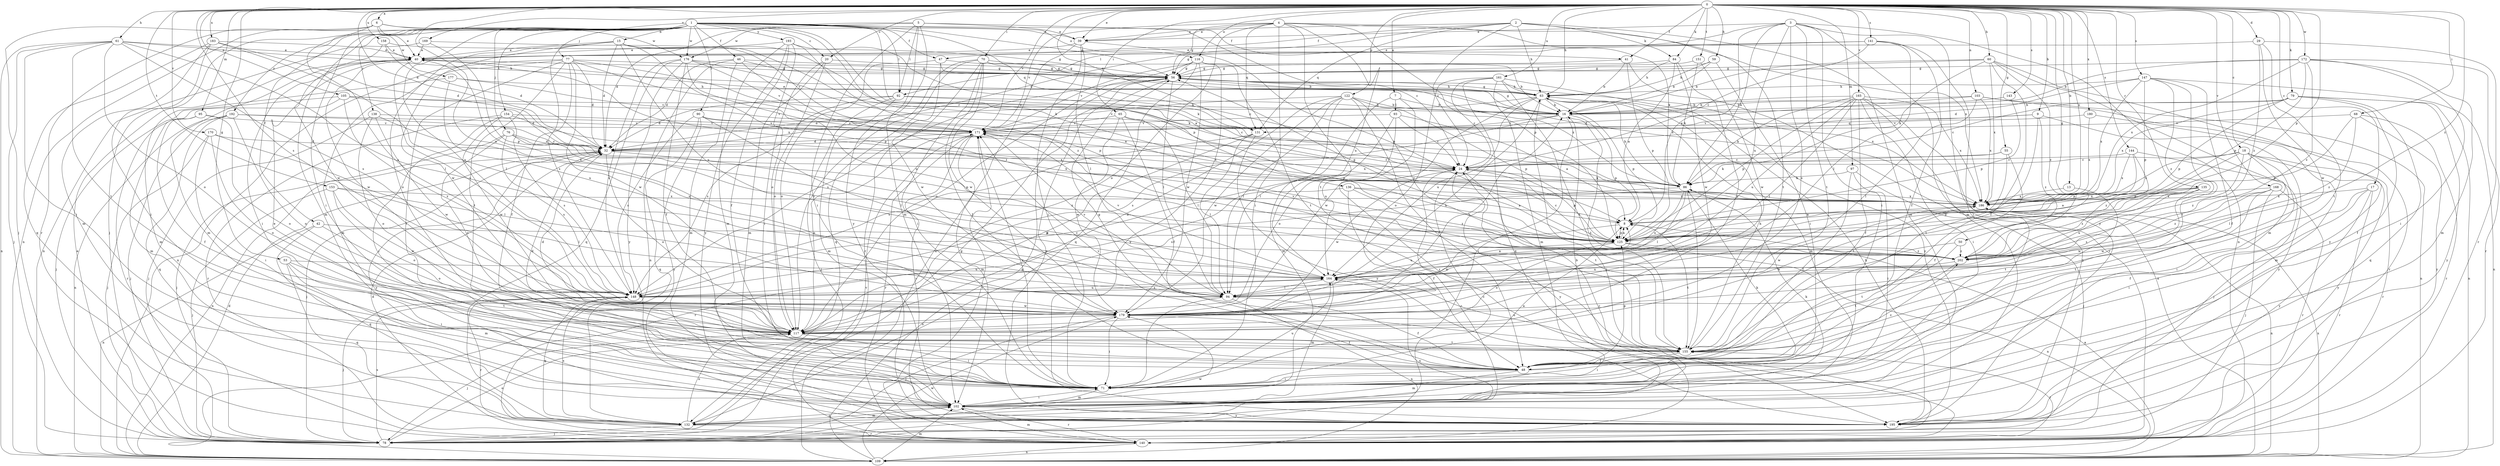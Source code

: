 strict digraph  {
0;
1;
2;
3;
4;
5;
6;
7;
8;
9;
13;
15;
16;
17;
18;
20;
24;
29;
32;
39;
40;
41;
42;
46;
47;
48;
50;
53;
55;
56;
59;
60;
61;
63;
65;
68;
70;
71;
76;
77;
78;
79;
84;
86;
90;
92;
93;
94;
95;
97;
102;
103;
105;
109;
116;
117;
122;
125;
131;
132;
135;
136;
138;
140;
141;
143;
144;
147;
148;
151;
153;
154;
155;
158;
161;
164;
165;
168;
169;
170;
171;
172;
176;
177;
179;
180;
183;
186;
192;
193;
195;
202;
0 -> 6  [label=a];
0 -> 7  [label=a];
0 -> 9  [label=b];
0 -> 13  [label=b];
0 -> 17  [label=c];
0 -> 18  [label=c];
0 -> 20  [label=c];
0 -> 29  [label=d];
0 -> 32  [label=d];
0 -> 39  [label=e];
0 -> 41  [label=f];
0 -> 50  [label=g];
0 -> 53  [label=g];
0 -> 55  [label=g];
0 -> 59  [label=h];
0 -> 60  [label=h];
0 -> 61  [label=h];
0 -> 63  [label=h];
0 -> 65  [label=i];
0 -> 68  [label=i];
0 -> 70  [label=i];
0 -> 79  [label=k];
0 -> 84  [label=k];
0 -> 95  [label=m];
0 -> 97  [label=m];
0 -> 103  [label=n];
0 -> 105  [label=n];
0 -> 116  [label=o];
0 -> 122  [label=p];
0 -> 125  [label=p];
0 -> 131  [label=q];
0 -> 135  [label=r];
0 -> 141  [label=s];
0 -> 143  [label=s];
0 -> 144  [label=s];
0 -> 147  [label=s];
0 -> 148  [label=s];
0 -> 151  [label=t];
0 -> 153  [label=t];
0 -> 158  [label=u];
0 -> 161  [label=u];
0 -> 164  [label=u];
0 -> 165  [label=v];
0 -> 168  [label=v];
0 -> 169  [label=v];
0 -> 170  [label=v];
0 -> 171  [label=v];
0 -> 172  [label=w];
0 -> 180  [label=x];
0 -> 183  [label=x];
0 -> 186  [label=x];
0 -> 202  [label=z];
1 -> 8  [label=a];
1 -> 15  [label=b];
1 -> 20  [label=c];
1 -> 41  [label=f];
1 -> 42  [label=f];
1 -> 46  [label=f];
1 -> 47  [label=f];
1 -> 56  [label=g];
1 -> 71  [label=i];
1 -> 76  [label=j];
1 -> 77  [label=j];
1 -> 78  [label=j];
1 -> 90  [label=l];
1 -> 92  [label=l];
1 -> 102  [label=m];
1 -> 109  [label=n];
1 -> 116  [label=o];
1 -> 125  [label=p];
1 -> 131  [label=q];
1 -> 136  [label=r];
1 -> 138  [label=r];
1 -> 148  [label=s];
1 -> 154  [label=t];
1 -> 176  [label=w];
1 -> 192  [label=y];
1 -> 193  [label=y];
2 -> 24  [label=c];
2 -> 32  [label=d];
2 -> 39  [label=e];
2 -> 47  [label=f];
2 -> 63  [label=h];
2 -> 84  [label=k];
2 -> 102  [label=m];
2 -> 131  [label=q];
2 -> 155  [label=t];
3 -> 8  [label=a];
3 -> 39  [label=e];
3 -> 71  [label=i];
3 -> 86  [label=k];
3 -> 92  [label=l];
3 -> 102  [label=m];
3 -> 109  [label=n];
3 -> 117  [label=o];
3 -> 155  [label=t];
3 -> 164  [label=u];
3 -> 195  [label=y];
4 -> 39  [label=e];
4 -> 56  [label=g];
4 -> 71  [label=i];
4 -> 86  [label=k];
4 -> 117  [label=o];
4 -> 125  [label=p];
4 -> 131  [label=q];
4 -> 155  [label=t];
4 -> 164  [label=u];
4 -> 171  [label=v];
4 -> 186  [label=x];
5 -> 24  [label=c];
5 -> 32  [label=d];
5 -> 39  [label=e];
5 -> 71  [label=i];
5 -> 92  [label=l];
5 -> 102  [label=m];
5 -> 176  [label=w];
5 -> 195  [label=y];
6 -> 39  [label=e];
6 -> 40  [label=e];
6 -> 78  [label=j];
6 -> 140  [label=r];
6 -> 148  [label=s];
6 -> 176  [label=w];
6 -> 177  [label=w];
7 -> 16  [label=b];
7 -> 93  [label=l];
7 -> 94  [label=l];
7 -> 140  [label=r];
8 -> 125  [label=p];
8 -> 155  [label=t];
8 -> 179  [label=w];
9 -> 131  [label=q];
9 -> 155  [label=t];
9 -> 171  [label=v];
9 -> 195  [label=y];
9 -> 202  [label=z];
13 -> 155  [label=t];
13 -> 186  [label=x];
15 -> 24  [label=c];
15 -> 32  [label=d];
15 -> 40  [label=e];
15 -> 86  [label=k];
15 -> 117  [label=o];
15 -> 125  [label=p];
15 -> 148  [label=s];
15 -> 164  [label=u];
15 -> 179  [label=w];
16 -> 40  [label=e];
16 -> 56  [label=g];
16 -> 71  [label=i];
16 -> 125  [label=p];
16 -> 148  [label=s];
16 -> 155  [label=t];
16 -> 171  [label=v];
17 -> 48  [label=f];
17 -> 71  [label=i];
17 -> 140  [label=r];
17 -> 186  [label=x];
17 -> 195  [label=y];
18 -> 24  [label=c];
18 -> 71  [label=i];
18 -> 94  [label=l];
18 -> 125  [label=p];
18 -> 140  [label=r];
18 -> 186  [label=x];
18 -> 195  [label=y];
18 -> 202  [label=z];
20 -> 56  [label=g];
20 -> 71  [label=i];
20 -> 102  [label=m];
20 -> 117  [label=o];
24 -> 86  [label=k];
24 -> 125  [label=p];
24 -> 155  [label=t];
24 -> 179  [label=w];
24 -> 195  [label=y];
29 -> 40  [label=e];
29 -> 140  [label=r];
29 -> 155  [label=t];
29 -> 179  [label=w];
29 -> 202  [label=z];
32 -> 24  [label=c];
32 -> 78  [label=j];
32 -> 109  [label=n];
32 -> 117  [label=o];
32 -> 195  [label=y];
32 -> 202  [label=z];
39 -> 40  [label=e];
39 -> 71  [label=i];
39 -> 94  [label=l];
39 -> 109  [label=n];
39 -> 125  [label=p];
40 -> 56  [label=g];
40 -> 71  [label=i];
40 -> 102  [label=m];
40 -> 148  [label=s];
40 -> 179  [label=w];
40 -> 186  [label=x];
41 -> 16  [label=b];
41 -> 56  [label=g];
41 -> 125  [label=p];
41 -> 140  [label=r];
42 -> 109  [label=n];
42 -> 117  [label=o];
42 -> 125  [label=p];
42 -> 132  [label=q];
46 -> 16  [label=b];
46 -> 32  [label=d];
46 -> 56  [label=g];
46 -> 102  [label=m];
46 -> 109  [label=n];
46 -> 202  [label=z];
47 -> 24  [label=c];
47 -> 56  [label=g];
47 -> 117  [label=o];
47 -> 179  [label=w];
48 -> 71  [label=i];
48 -> 102  [label=m];
48 -> 125  [label=p];
48 -> 171  [label=v];
48 -> 202  [label=z];
50 -> 94  [label=l];
50 -> 155  [label=t];
50 -> 202  [label=z];
53 -> 71  [label=i];
53 -> 102  [label=m];
53 -> 132  [label=q];
53 -> 155  [label=t];
53 -> 164  [label=u];
55 -> 24  [label=c];
55 -> 48  [label=f];
55 -> 86  [label=k];
55 -> 155  [label=t];
56 -> 63  [label=h];
56 -> 86  [label=k];
56 -> 94  [label=l];
56 -> 148  [label=s];
56 -> 186  [label=x];
56 -> 195  [label=y];
59 -> 16  [label=b];
59 -> 56  [label=g];
59 -> 63  [label=h];
59 -> 71  [label=i];
60 -> 16  [label=b];
60 -> 48  [label=f];
60 -> 56  [label=g];
60 -> 86  [label=k];
60 -> 102  [label=m];
60 -> 186  [label=x];
60 -> 195  [label=y];
60 -> 202  [label=z];
61 -> 40  [label=e];
61 -> 63  [label=h];
61 -> 71  [label=i];
61 -> 78  [label=j];
61 -> 94  [label=l];
61 -> 109  [label=n];
61 -> 117  [label=o];
61 -> 148  [label=s];
61 -> 155  [label=t];
63 -> 16  [label=b];
63 -> 32  [label=d];
63 -> 56  [label=g];
63 -> 78  [label=j];
63 -> 102  [label=m];
63 -> 125  [label=p];
63 -> 164  [label=u];
63 -> 179  [label=w];
65 -> 48  [label=f];
65 -> 94  [label=l];
65 -> 125  [label=p];
65 -> 171  [label=v];
65 -> 179  [label=w];
68 -> 125  [label=p];
68 -> 140  [label=r];
68 -> 171  [label=v];
68 -> 195  [label=y];
68 -> 202  [label=z];
70 -> 16  [label=b];
70 -> 48  [label=f];
70 -> 56  [label=g];
70 -> 71  [label=i];
70 -> 117  [label=o];
70 -> 132  [label=q];
70 -> 140  [label=r];
70 -> 179  [label=w];
70 -> 186  [label=x];
71 -> 8  [label=a];
71 -> 40  [label=e];
71 -> 86  [label=k];
71 -> 102  [label=m];
71 -> 164  [label=u];
71 -> 171  [label=v];
76 -> 32  [label=d];
76 -> 78  [label=j];
76 -> 117  [label=o];
76 -> 125  [label=p];
76 -> 148  [label=s];
76 -> 186  [label=x];
77 -> 32  [label=d];
77 -> 48  [label=f];
77 -> 56  [label=g];
77 -> 71  [label=i];
77 -> 86  [label=k];
77 -> 102  [label=m];
77 -> 109  [label=n];
77 -> 125  [label=p];
77 -> 155  [label=t];
77 -> 179  [label=w];
78 -> 24  [label=c];
78 -> 40  [label=e];
78 -> 117  [label=o];
78 -> 148  [label=s];
78 -> 164  [label=u];
78 -> 171  [label=v];
78 -> 179  [label=w];
79 -> 16  [label=b];
79 -> 24  [label=c];
79 -> 48  [label=f];
79 -> 109  [label=n];
79 -> 125  [label=p];
79 -> 132  [label=q];
79 -> 186  [label=x];
79 -> 195  [label=y];
84 -> 8  [label=a];
84 -> 56  [label=g];
84 -> 63  [label=h];
84 -> 117  [label=o];
84 -> 179  [label=w];
86 -> 63  [label=h];
86 -> 94  [label=l];
86 -> 148  [label=s];
86 -> 155  [label=t];
86 -> 164  [label=u];
86 -> 186  [label=x];
90 -> 94  [label=l];
90 -> 132  [label=q];
90 -> 148  [label=s];
90 -> 171  [label=v];
90 -> 186  [label=x];
90 -> 195  [label=y];
92 -> 16  [label=b];
92 -> 24  [label=c];
92 -> 32  [label=d];
92 -> 78  [label=j];
92 -> 102  [label=m];
92 -> 148  [label=s];
93 -> 8  [label=a];
93 -> 24  [label=c];
93 -> 117  [label=o];
93 -> 164  [label=u];
93 -> 171  [label=v];
94 -> 48  [label=f];
94 -> 71  [label=i];
94 -> 109  [label=n];
94 -> 171  [label=v];
95 -> 48  [label=f];
95 -> 117  [label=o];
95 -> 140  [label=r];
95 -> 171  [label=v];
97 -> 48  [label=f];
97 -> 71  [label=i];
97 -> 78  [label=j];
97 -> 86  [label=k];
102 -> 16  [label=b];
102 -> 71  [label=i];
102 -> 86  [label=k];
102 -> 132  [label=q];
102 -> 140  [label=r];
102 -> 195  [label=y];
103 -> 16  [label=b];
103 -> 32  [label=d];
103 -> 94  [label=l];
103 -> 109  [label=n];
103 -> 140  [label=r];
103 -> 186  [label=x];
105 -> 16  [label=b];
105 -> 32  [label=d];
105 -> 78  [label=j];
105 -> 102  [label=m];
105 -> 148  [label=s];
105 -> 171  [label=v];
109 -> 8  [label=a];
109 -> 32  [label=d];
109 -> 56  [label=g];
109 -> 102  [label=m];
109 -> 179  [label=w];
109 -> 186  [label=x];
116 -> 56  [label=g];
116 -> 117  [label=o];
116 -> 132  [label=q];
116 -> 155  [label=t];
116 -> 171  [label=v];
116 -> 179  [label=w];
116 -> 195  [label=y];
117 -> 32  [label=d];
117 -> 71  [label=i];
117 -> 78  [label=j];
117 -> 155  [label=t];
117 -> 186  [label=x];
122 -> 16  [label=b];
122 -> 48  [label=f];
122 -> 94  [label=l];
122 -> 102  [label=m];
122 -> 117  [label=o];
122 -> 125  [label=p];
122 -> 171  [label=v];
122 -> 179  [label=w];
122 -> 202  [label=z];
125 -> 8  [label=a];
125 -> 24  [label=c];
125 -> 56  [label=g];
125 -> 109  [label=n];
125 -> 117  [label=o];
125 -> 164  [label=u];
125 -> 202  [label=z];
131 -> 94  [label=l];
131 -> 117  [label=o];
131 -> 148  [label=s];
131 -> 195  [label=y];
132 -> 24  [label=c];
132 -> 56  [label=g];
132 -> 78  [label=j];
132 -> 102  [label=m];
132 -> 117  [label=o];
132 -> 140  [label=r];
132 -> 148  [label=s];
135 -> 8  [label=a];
135 -> 125  [label=p];
135 -> 148  [label=s];
135 -> 164  [label=u];
135 -> 179  [label=w];
135 -> 186  [label=x];
135 -> 202  [label=z];
136 -> 8  [label=a];
136 -> 48  [label=f];
136 -> 140  [label=r];
136 -> 186  [label=x];
136 -> 202  [label=z];
138 -> 78  [label=j];
138 -> 117  [label=o];
138 -> 164  [label=u];
138 -> 171  [label=v];
138 -> 179  [label=w];
140 -> 24  [label=c];
140 -> 32  [label=d];
140 -> 102  [label=m];
140 -> 109  [label=n];
140 -> 155  [label=t];
140 -> 171  [label=v];
141 -> 24  [label=c];
141 -> 40  [label=e];
141 -> 48  [label=f];
141 -> 56  [label=g];
141 -> 71  [label=i];
141 -> 94  [label=l];
143 -> 16  [label=b];
143 -> 125  [label=p];
144 -> 24  [label=c];
144 -> 78  [label=j];
144 -> 125  [label=p];
144 -> 186  [label=x];
144 -> 202  [label=z];
147 -> 32  [label=d];
147 -> 48  [label=f];
147 -> 63  [label=h];
147 -> 109  [label=n];
147 -> 125  [label=p];
147 -> 155  [label=t];
147 -> 186  [label=x];
147 -> 202  [label=z];
148 -> 24  [label=c];
148 -> 78  [label=j];
148 -> 132  [label=q];
148 -> 140  [label=r];
148 -> 164  [label=u];
148 -> 179  [label=w];
151 -> 56  [label=g];
151 -> 86  [label=k];
151 -> 179  [label=w];
153 -> 78  [label=j];
153 -> 94  [label=l];
153 -> 117  [label=o];
153 -> 179  [label=w];
153 -> 186  [label=x];
154 -> 71  [label=i];
154 -> 140  [label=r];
154 -> 148  [label=s];
154 -> 171  [label=v];
154 -> 179  [label=w];
154 -> 186  [label=x];
155 -> 32  [label=d];
155 -> 48  [label=f];
155 -> 56  [label=g];
155 -> 63  [label=h];
155 -> 71  [label=i];
155 -> 164  [label=u];
158 -> 32  [label=d];
158 -> 40  [label=e];
158 -> 56  [label=g];
158 -> 179  [label=w];
161 -> 24  [label=c];
161 -> 63  [label=h];
161 -> 102  [label=m];
161 -> 117  [label=o];
161 -> 132  [label=q];
161 -> 155  [label=t];
161 -> 195  [label=y];
164 -> 8  [label=a];
164 -> 94  [label=l];
164 -> 102  [label=m];
164 -> 148  [label=s];
164 -> 171  [label=v];
165 -> 16  [label=b];
165 -> 48  [label=f];
165 -> 71  [label=i];
165 -> 86  [label=k];
165 -> 94  [label=l];
165 -> 109  [label=n];
165 -> 125  [label=p];
165 -> 164  [label=u];
165 -> 186  [label=x];
165 -> 195  [label=y];
168 -> 78  [label=j];
168 -> 140  [label=r];
168 -> 155  [label=t];
168 -> 179  [label=w];
168 -> 186  [label=x];
168 -> 202  [label=z];
169 -> 40  [label=e];
169 -> 109  [label=n];
169 -> 125  [label=p];
169 -> 171  [label=v];
170 -> 32  [label=d];
170 -> 71  [label=i];
170 -> 78  [label=j];
170 -> 94  [label=l];
170 -> 117  [label=o];
171 -> 32  [label=d];
171 -> 102  [label=m];
171 -> 117  [label=o];
171 -> 140  [label=r];
171 -> 186  [label=x];
171 -> 195  [label=y];
172 -> 16  [label=b];
172 -> 56  [label=g];
172 -> 71  [label=i];
172 -> 102  [label=m];
172 -> 125  [label=p];
172 -> 140  [label=r];
172 -> 186  [label=x];
172 -> 202  [label=z];
176 -> 8  [label=a];
176 -> 48  [label=f];
176 -> 56  [label=g];
176 -> 132  [label=q];
176 -> 148  [label=s];
176 -> 164  [label=u];
176 -> 171  [label=v];
176 -> 195  [label=y];
177 -> 63  [label=h];
177 -> 102  [label=m];
177 -> 164  [label=u];
177 -> 171  [label=v];
179 -> 16  [label=b];
179 -> 48  [label=f];
179 -> 63  [label=h];
179 -> 71  [label=i];
179 -> 78  [label=j];
179 -> 117  [label=o];
180 -> 102  [label=m];
180 -> 171  [label=v];
180 -> 186  [label=x];
183 -> 32  [label=d];
183 -> 40  [label=e];
183 -> 71  [label=i];
183 -> 94  [label=l];
183 -> 102  [label=m];
183 -> 132  [label=q];
186 -> 8  [label=a];
186 -> 109  [label=n];
186 -> 179  [label=w];
192 -> 24  [label=c];
192 -> 78  [label=j];
192 -> 109  [label=n];
192 -> 117  [label=o];
192 -> 132  [label=q];
192 -> 171  [label=v];
193 -> 40  [label=e];
193 -> 48  [label=f];
193 -> 86  [label=k];
193 -> 102  [label=m];
193 -> 117  [label=o];
193 -> 195  [label=y];
193 -> 202  [label=z];
195 -> 63  [label=h];
202 -> 40  [label=e];
202 -> 155  [label=t];
202 -> 164  [label=u];
202 -> 171  [label=v];
}
